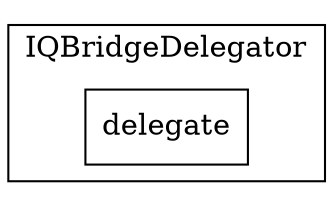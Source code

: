 strict digraph {
rankdir="LR"
node [shape=box]
subgraph cluster_14_IQBridgeDelegator {
label = "IQBridgeDelegator"
"14_delegate" [label="delegate"]
}subgraph cluster_solidity {
label = "[Solidity]"
}
}